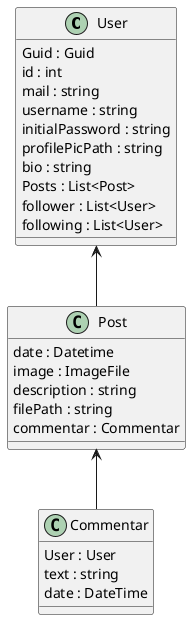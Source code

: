 @startuml
User <-- Post
Post <-- Commentar

class User {
Guid : Guid
id : int
mail : string
username : string
initialPassword : string
profilePicPath : string
bio : string
Posts : List<Post>
follower : List<User>
following : List<User>
}

class Post {
date : Datetime
image : ImageFile
description : string
filePath : string
commentar : Commentar
}
 
class Commentar{
User : User
text : string
date : DateTime 
}




@enduml                             